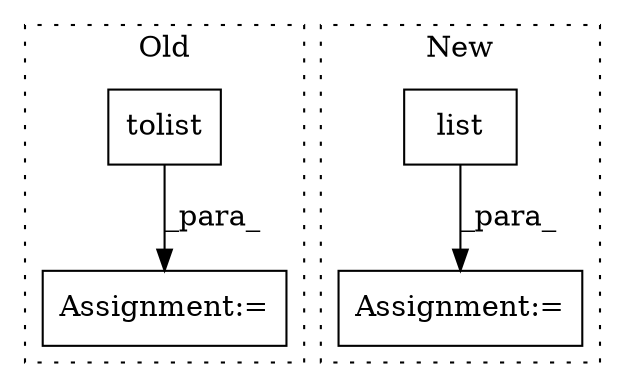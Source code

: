 digraph G {
subgraph cluster0 {
1 [label="tolist" a="32" s="896" l="8" shape="box"];
3 [label="Assignment:=" a="7" s="842" l="1" shape="box"];
label = "Old";
style="dotted";
}
subgraph cluster1 {
2 [label="list" a="32" s="1137,1278" l="5,1" shape="box"];
4 [label="Assignment:=" a="7" s="1136" l="1" shape="box"];
label = "New";
style="dotted";
}
1 -> 3 [label="_para_"];
2 -> 4 [label="_para_"];
}